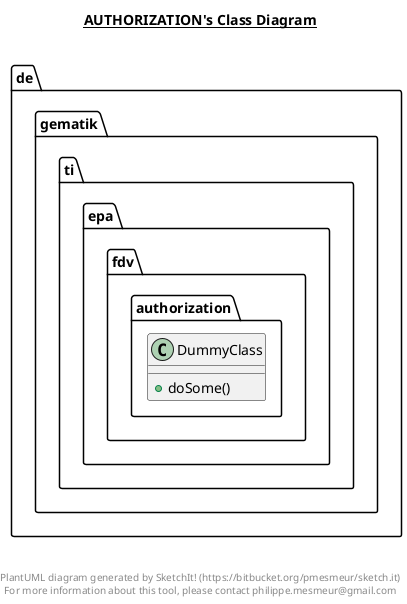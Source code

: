 @startuml

title __AUTHORIZATION's Class Diagram__\n

  namespace de.gematik.ti.epa.fdv.authorization {
    class de.gematik.ti.epa.fdv.authorization.DummyClass {
        + doSome()
    }
  }
  



right footer


PlantUML diagram generated by SketchIt! (https://bitbucket.org/pmesmeur/sketch.it)
For more information about this tool, please contact philippe.mesmeur@gmail.com
endfooter

@enduml
